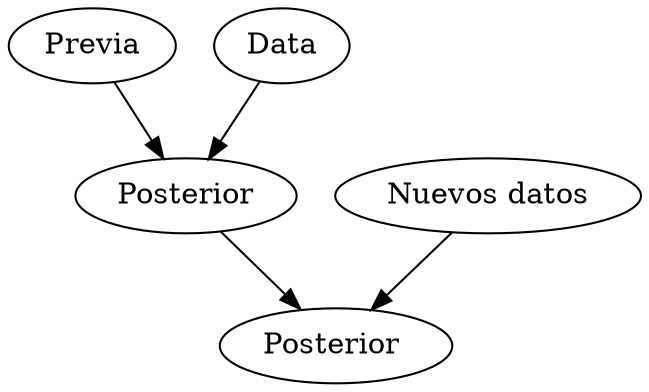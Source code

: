 digraph RB2 {
    "Previa" -> "Posterior"
    "Data" -> "Posterior"
    "Posterior" ->  "Posterior "
    "Nuevos datos" -> "Posterior "
}
